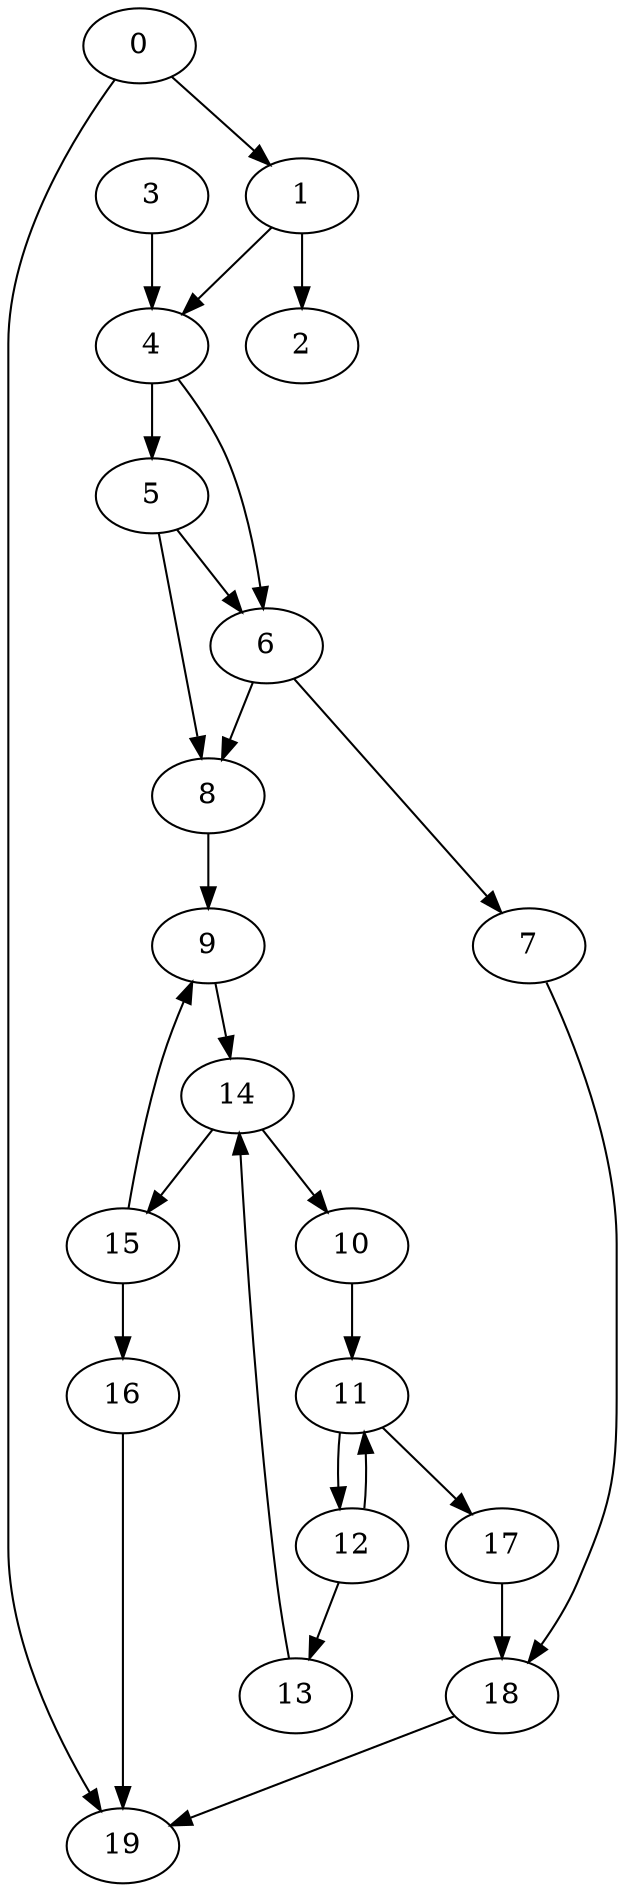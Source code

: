digraph {
	0
	1
	2
	3
	4
	5
	6
	7
	8
	9
	10
	11
	12
	13
	14
	15
	16
	17
	18
	19
	18 -> 19
	0 -> 19
	16 -> 19
	1 -> 4
	3 -> 4
	4 -> 5
	14 -> 15
	15 -> 16
	6 -> 7
	8 -> 9
	15 -> 9
	11 -> 17
	7 -> 18
	17 -> 18
	1 -> 2
	4 -> 6
	5 -> 6
	5 -> 8
	6 -> 8
	12 -> 13
	0 -> 1
	14 -> 10
	12 -> 11
	10 -> 11
	11 -> 12
	9 -> 14
	13 -> 14
}
